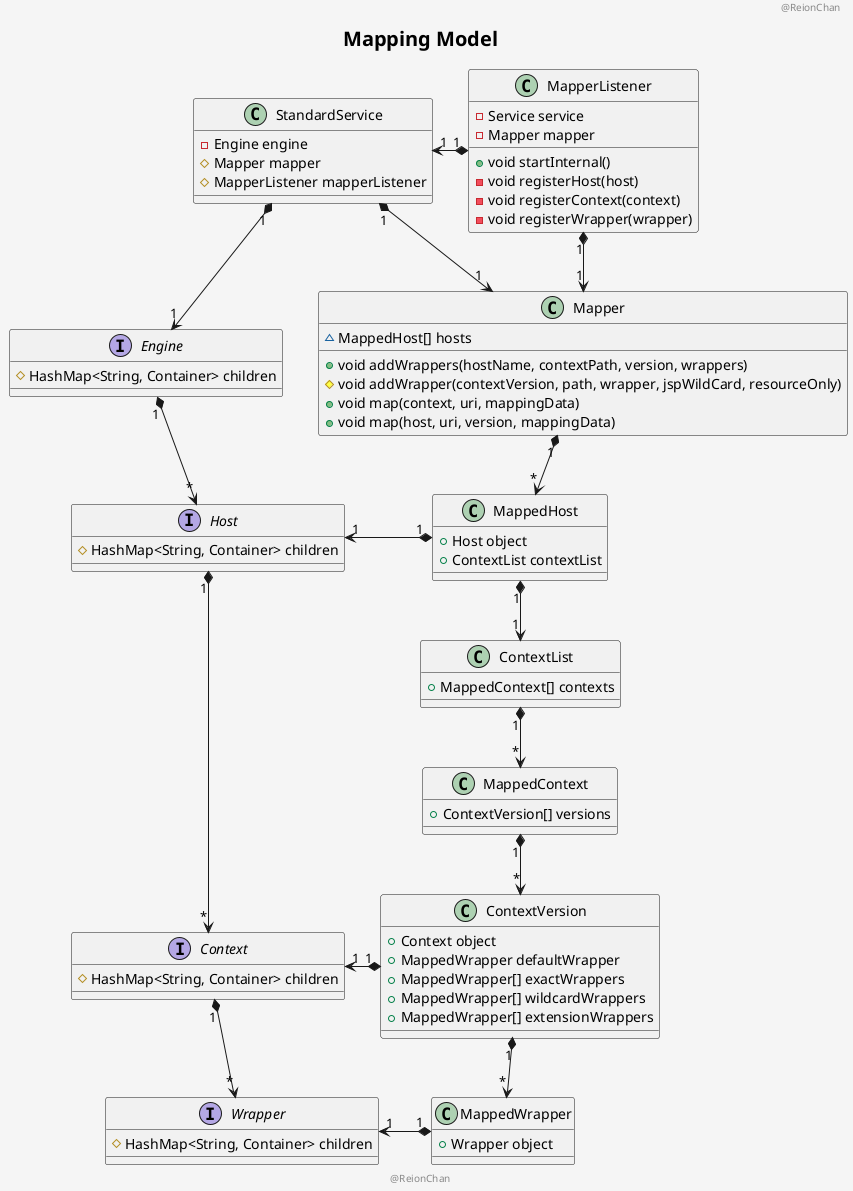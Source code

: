 @startuml

header "@ReionChan"
footer "@ReionChan"

skinparam backgroundColor WhiteSmoke

title "<font size=20>Mapping Model"

interface Engine {
    #HashMap<String, Container> children
}
interface Host {
    #HashMap<String, Container> children
}
interface Context {
    #HashMap<String, Container> children
}
interface Wrapper {
    #HashMap<String, Container> children
}

class StandardService {
    -Engine engine
    #Mapper mapper
    #MapperListener mapperListener
}

class Mapper {
    ~MappedHost[] hosts
    +void addWrappers(hostName, contextPath, version, wrappers)
    #void addWrapper(contextVersion, path, wrapper, jspWildCard, resourceOnly)
    +void map(context, uri, mappingData)
    +void map(host, uri, version, mappingData)
}

class MapperListener {
    -Service service
    -Mapper mapper
    +void startInternal()
    -void registerHost(host)
    -void registerContext(context)
    -void registerWrapper(wrapper)
}

class MappedHost {
    +Host object
    +ContextList contextList
}

class ContextList {
    +MappedContext[] contexts
}

class MappedContext {
    +ContextVersion[] versions
}

class ContextVersion {
    +Context object
    +MappedWrapper defaultWrapper
    +MappedWrapper[] exactWrappers
    +MappedWrapper[] wildcardWrappers
    +MappedWrapper[] extensionWrappers
}

class MappedWrapper {
    +Wrapper object
}

MapperListener "1" *-left-> "1" StandardService
MapperListener "1" *--> "1" Mapper
StandardService "1" *--> "1" Mapper
StandardService "1" *-down-> "1" Engine
Engine "1" *-down-> "*" Host
Mapper "1" *-down-> "*" MappedHost
Host "1" <-right-* "1" MappedHost
Host "1" *-down-> "*" Context
MappedHost "1" *-down-> "1" ContextList
ContextList "1" *-down-> "*" MappedContext
MappedContext "1" *-down-> "*" ContextVersion
Context "1" <-right-* "1" ContextVersion
ContextVersion "1" *-down-> "*" MappedWrapper
Context "1" *-down-> "*" Wrapper
Wrapper "1" <-right-* "1" MappedWrapper

@enduml